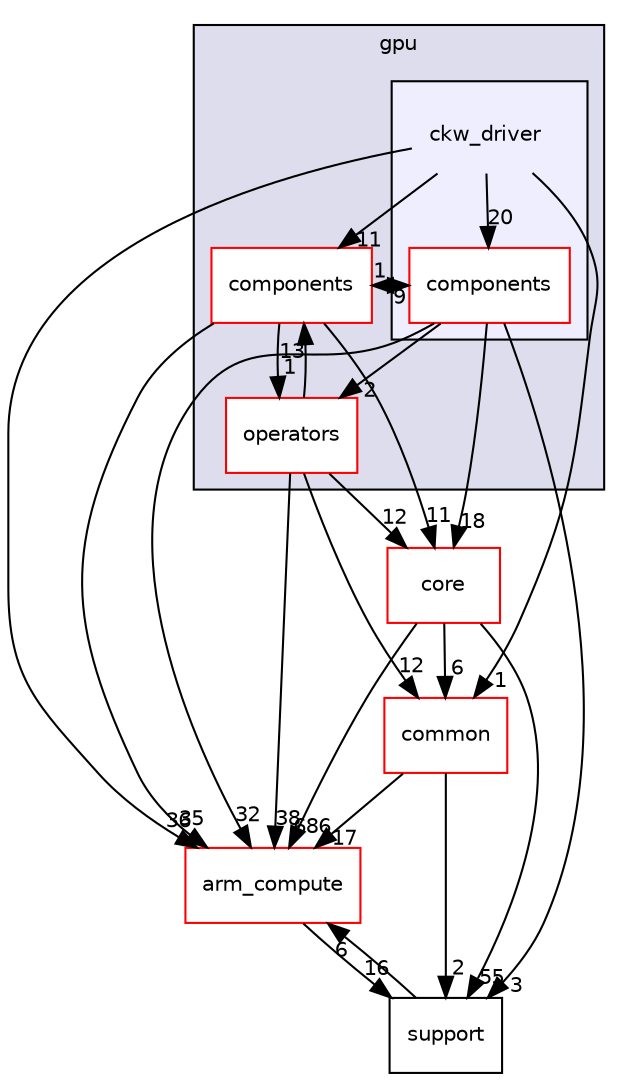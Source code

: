 digraph "src/dynamic_fusion/sketch/gpu/ckw_driver" {
  compound=true
  node [ fontsize="10", fontname="Helvetica"];
  edge [ labelfontsize="10", labelfontname="Helvetica"];
  subgraph clusterdir_df94d166e0e6f49d063cb29fea25a88b {
    graph [ bgcolor="#ddddee", pencolor="black", label="gpu" fontname="Helvetica", fontsize="10", URL="dir_df94d166e0e6f49d063cb29fea25a88b.xhtml"]
  dir_2dfbec2966693e15f04cad1350ff3fc9 [shape=box label="components" fillcolor="white" style="filled" color="red" URL="dir_2dfbec2966693e15f04cad1350ff3fc9.xhtml"];
  dir_6873a2afc4715a8a8ff813bcf2ca82fa [shape=box label="operators" fillcolor="white" style="filled" color="red" URL="dir_6873a2afc4715a8a8ff813bcf2ca82fa.xhtml"];
  subgraph clusterdir_41286eb82ab9bcc453374927cfc10252 {
    graph [ bgcolor="#eeeeff", pencolor="black", label="" URL="dir_41286eb82ab9bcc453374927cfc10252.xhtml"];
    dir_41286eb82ab9bcc453374927cfc10252 [shape=plaintext label="ckw_driver"];
  dir_510767539347664ee40808f8989f21cf [shape=box label="components" fillcolor="white" style="filled" color="red" URL="dir_510767539347664ee40808f8989f21cf.xhtml"];
  }
  }
  dir_214608ef36d61442cb2b0c1c4e9a7def [shape=box label="arm_compute" fillcolor="white" style="filled" color="red" URL="dir_214608ef36d61442cb2b0c1c4e9a7def.xhtml"];
  dir_fdedb0aba14d44ce9d99bc100e026e6a [shape=box label="common" fillcolor="white" style="filled" color="red" URL="dir_fdedb0aba14d44ce9d99bc100e026e6a.xhtml"];
  dir_aebb8dcc11953d78e620bbef0b9e2183 [shape=box label="core" fillcolor="white" style="filled" color="red" URL="dir_aebb8dcc11953d78e620bbef0b9e2183.xhtml"];
  dir_5815af820a9cc9481f1d0990a0d60286 [shape=box label="support" URL="dir_5815af820a9cc9481f1d0990a0d60286.xhtml"];
  dir_6873a2afc4715a8a8ff813bcf2ca82fa->dir_214608ef36d61442cb2b0c1c4e9a7def [headlabel="38", labeldistance=1.5 headhref="dir_000511_000000.xhtml"];
  dir_6873a2afc4715a8a8ff813bcf2ca82fa->dir_2dfbec2966693e15f04cad1350ff3fc9 [headlabel="13", labeldistance=1.5 headhref="dir_000511_000023.xhtml"];
  dir_6873a2afc4715a8a8ff813bcf2ca82fa->dir_aebb8dcc11953d78e620bbef0b9e2183 [headlabel="12", labeldistance=1.5 headhref="dir_000511_000017.xhtml"];
  dir_6873a2afc4715a8a8ff813bcf2ca82fa->dir_fdedb0aba14d44ce9d99bc100e026e6a [headlabel="12", labeldistance=1.5 headhref="dir_000511_000016.xhtml"];
  dir_2dfbec2966693e15f04cad1350ff3fc9->dir_214608ef36d61442cb2b0c1c4e9a7def [headlabel="35", labeldistance=1.5 headhref="dir_000023_000000.xhtml"];
  dir_2dfbec2966693e15f04cad1350ff3fc9->dir_510767539347664ee40808f8989f21cf [headlabel="1", labeldistance=1.5 headhref="dir_000023_000505.xhtml"];
  dir_2dfbec2966693e15f04cad1350ff3fc9->dir_6873a2afc4715a8a8ff813bcf2ca82fa [headlabel="1", labeldistance=1.5 headhref="dir_000023_000511.xhtml"];
  dir_2dfbec2966693e15f04cad1350ff3fc9->dir_aebb8dcc11953d78e620bbef0b9e2183 [headlabel="11", labeldistance=1.5 headhref="dir_000023_000017.xhtml"];
  dir_214608ef36d61442cb2b0c1c4e9a7def->dir_5815af820a9cc9481f1d0990a0d60286 [headlabel="16", labeldistance=1.5 headhref="dir_000000_000031.xhtml"];
  dir_aebb8dcc11953d78e620bbef0b9e2183->dir_214608ef36d61442cb2b0c1c4e9a7def [headlabel="686", labeldistance=1.5 headhref="dir_000017_000000.xhtml"];
  dir_aebb8dcc11953d78e620bbef0b9e2183->dir_5815af820a9cc9481f1d0990a0d60286 [headlabel="55", labeldistance=1.5 headhref="dir_000017_000031.xhtml"];
  dir_aebb8dcc11953d78e620bbef0b9e2183->dir_fdedb0aba14d44ce9d99bc100e026e6a [headlabel="6", labeldistance=1.5 headhref="dir_000017_000016.xhtml"];
  dir_510767539347664ee40808f8989f21cf->dir_214608ef36d61442cb2b0c1c4e9a7def [headlabel="32", labeldistance=1.5 headhref="dir_000505_000000.xhtml"];
  dir_510767539347664ee40808f8989f21cf->dir_2dfbec2966693e15f04cad1350ff3fc9 [headlabel="9", labeldistance=1.5 headhref="dir_000505_000023.xhtml"];
  dir_510767539347664ee40808f8989f21cf->dir_5815af820a9cc9481f1d0990a0d60286 [headlabel="3", labeldistance=1.5 headhref="dir_000505_000031.xhtml"];
  dir_510767539347664ee40808f8989f21cf->dir_aebb8dcc11953d78e620bbef0b9e2183 [headlabel="18", labeldistance=1.5 headhref="dir_000505_000017.xhtml"];
  dir_510767539347664ee40808f8989f21cf->dir_6873a2afc4715a8a8ff813bcf2ca82fa [headlabel="2", labeldistance=1.5 headhref="dir_000505_000511.xhtml"];
  dir_41286eb82ab9bcc453374927cfc10252->dir_214608ef36d61442cb2b0c1c4e9a7def [headlabel="36", labeldistance=1.5 headhref="dir_000504_000000.xhtml"];
  dir_41286eb82ab9bcc453374927cfc10252->dir_2dfbec2966693e15f04cad1350ff3fc9 [headlabel="11", labeldistance=1.5 headhref="dir_000504_000023.xhtml"];
  dir_41286eb82ab9bcc453374927cfc10252->dir_510767539347664ee40808f8989f21cf [headlabel="20", labeldistance=1.5 headhref="dir_000504_000505.xhtml"];
  dir_41286eb82ab9bcc453374927cfc10252->dir_fdedb0aba14d44ce9d99bc100e026e6a [headlabel="1", labeldistance=1.5 headhref="dir_000504_000016.xhtml"];
  dir_5815af820a9cc9481f1d0990a0d60286->dir_214608ef36d61442cb2b0c1c4e9a7def [headlabel="6", labeldistance=1.5 headhref="dir_000031_000000.xhtml"];
  dir_fdedb0aba14d44ce9d99bc100e026e6a->dir_214608ef36d61442cb2b0c1c4e9a7def [headlabel="17", labeldistance=1.5 headhref="dir_000016_000000.xhtml"];
  dir_fdedb0aba14d44ce9d99bc100e026e6a->dir_5815af820a9cc9481f1d0990a0d60286 [headlabel="2", labeldistance=1.5 headhref="dir_000016_000031.xhtml"];
}
